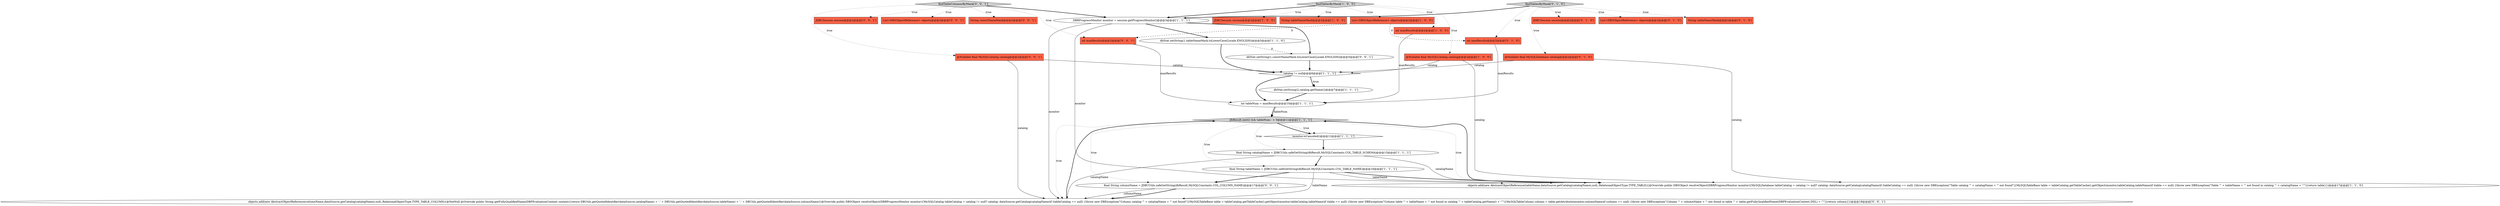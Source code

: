 digraph {
26 [style = filled, label = "JDBCSession session@@@2@@@['0', '0', '1']", fillcolor = tomato, shape = box image = "AAA0AAABBB3BBB"];
9 [style = filled, label = "final String tableName = JDBCUtils.safeGetString(dbResult,MySQLConstants.COL_TABLE_NAME)@@@16@@@['1', '1', '1']", fillcolor = white, shape = ellipse image = "AAA0AAABBB1BBB"];
23 [style = filled, label = "findTableColumnsByMask['0', '0', '1']", fillcolor = lightgray, shape = diamond image = "AAA0AAABBB3BBB"];
6 [style = filled, label = "final String catalogName = JDBCUtils.safeGetString(dbResult,MySQLConstants.COL_TABLE_SCHEMA)@@@15@@@['1', '1', '1']", fillcolor = white, shape = ellipse image = "AAA0AAABBB1BBB"];
11 [style = filled, label = "List<DBSObjectReference> objects@@@2@@@['1', '0', '0']", fillcolor = tomato, shape = box image = "AAA1AAABBB1BBB"];
22 [style = filled, label = "final String columnName = JDBCUtils.safeGetString(dbResult,MySQLConstants.COL_COLUMN_NAME)@@@17@@@['0', '0', '1']", fillcolor = white, shape = ellipse image = "AAA0AAABBB3BBB"];
21 [style = filled, label = "int maxResults@@@2@@@['0', '1', '0']", fillcolor = tomato, shape = box image = "AAA1AAABBB2BBB"];
2 [style = filled, label = "@Nullable final MySQLCatalog catalog@@@2@@@['1', '0', '0']", fillcolor = tomato, shape = box image = "AAA0AAABBB1BBB"];
20 [style = filled, label = "JDBCSession session@@@2@@@['0', '1', '0']", fillcolor = tomato, shape = box image = "AAA0AAABBB2BBB"];
19 [style = filled, label = "@Nullable final MySQLDatabase catalog@@@2@@@['0', '1', '0']", fillcolor = tomato, shape = box image = "AAA0AAABBB2BBB"];
16 [style = filled, label = "List<DBSObjectReference> objects@@@2@@@['0', '1', '0']", fillcolor = tomato, shape = box image = "AAA0AAABBB2BBB"];
5 [style = filled, label = "dbResult.next() && tableNum-- > 0@@@11@@@['1', '1', '1']", fillcolor = lightgray, shape = diamond image = "AAA0AAABBB1BBB"];
28 [style = filled, label = "int maxResults@@@2@@@['0', '0', '1']", fillcolor = tomato, shape = box image = "AAA0AAABBB3BBB"];
12 [style = filled, label = "DBRProgressMonitor monitor = session.getProgressMonitor()@@@3@@@['1', '1', '1']", fillcolor = white, shape = ellipse image = "AAA0AAABBB1BBB"];
25 [style = filled, label = "List<DBSObjectReference> objects@@@2@@@['0', '0', '1']", fillcolor = tomato, shape = box image = "AAA0AAABBB3BBB"];
13 [style = filled, label = "dbStat.setString(2,catalog.getName())@@@7@@@['1', '1', '1']", fillcolor = white, shape = ellipse image = "AAA0AAABBB1BBB"];
10 [style = filled, label = "findTablesByMask['1', '0', '0']", fillcolor = lightgray, shape = diamond image = "AAA0AAABBB1BBB"];
7 [style = filled, label = "JDBCSession session@@@2@@@['1', '0', '0']", fillcolor = tomato, shape = box image = "AAA0AAABBB1BBB"];
30 [style = filled, label = "dbStat.setString(1,constrNameMask.toLowerCase(Locale.ENGLISH))@@@5@@@['0', '0', '1']", fillcolor = white, shape = ellipse image = "AAA0AAABBB3BBB"];
27 [style = filled, label = "String constrNameMask@@@2@@@['0', '0', '1']", fillcolor = tomato, shape = box image = "AAA0AAABBB3BBB"];
18 [style = filled, label = "findTablesByMask['0', '1', '0']", fillcolor = lightgray, shape = diamond image = "AAA0AAABBB2BBB"];
1 [style = filled, label = "catalog != null@@@6@@@['1', '1', '1']", fillcolor = white, shape = diamond image = "AAA0AAABBB1BBB"];
17 [style = filled, label = "String tableNameMask@@@2@@@['0', '1', '0']", fillcolor = tomato, shape = box image = "AAA0AAABBB2BBB"];
29 [style = filled, label = "objects.add(new AbstractObjectReference(columnName,dataSource.getCatalog(catalogName),null,,RelationalObjectType.TYPE_TABLE_COLUMN){@NotNull @Override public String getFullyQualifiedName(DBPEvaluationContext context){return DBUtils.getQuotedIdentifier(dataSource,catalogName) + '.' + DBUtils.getQuotedIdentifier(dataSource,tableName) + '.' + DBUtils.getQuotedIdentifier(dataSource,columnName)}@Override public DBSObject resolveObject(DBRProgressMonitor monitor){MySQLCatalog tableCatalog = catalog != null? catalog: dataSource.getCatalog(catalogName)if (tableCatalog == null) {throw new DBException(\"Column catalog '\" + catalogName + \"' not found\")}MySQLTableBase table = tableCatalog.getTableCache().getObject(monitor,tableCatalog,tableName)if (table == null) {throw new DBException(\"Column table '\" + tableName + \"' not found in catalog '\" + tableCatalog.getName() + \"'\")}MySQLTableColumn column = table.getAttribute(monitor,columnName)if (column == null) {throw new DBException(\"Column '\" + columnName + \"' not found in table '\" + table.getFullyQualifiedName(DBPEvaluationContext.DDL) + \"'\")}return column}})@@@18@@@['0', '0', '1']", fillcolor = white, shape = ellipse image = "AAA0AAABBB3BBB"];
3 [style = filled, label = "int maxResults@@@2@@@['1', '0', '0']", fillcolor = tomato, shape = box image = "AAA0AAABBB1BBB"];
0 [style = filled, label = "String tableNameMask@@@2@@@['1', '0', '0']", fillcolor = tomato, shape = box image = "AAA0AAABBB1BBB"];
4 [style = filled, label = "dbStat.setString(1,tableNameMask.toLowerCase(Locale.ENGLISH))@@@5@@@['1', '1', '0']", fillcolor = white, shape = ellipse image = "AAA0AAABBB1BBB"];
24 [style = filled, label = "@Nullable final MySQLCatalog catalog@@@2@@@['0', '0', '1']", fillcolor = tomato, shape = box image = "AAA0AAABBB3BBB"];
14 [style = filled, label = "monitor.isCanceled()@@@12@@@['1', '1', '1']", fillcolor = white, shape = diamond image = "AAA0AAABBB1BBB"];
15 [style = filled, label = "objects.add(new AbstractObjectReference(tableName,dataSource.getCatalog(catalogName),null,,RelationalObjectType.TYPE_TABLE){@Override public DBSObject resolveObject(DBRProgressMonitor monitor){MySQLDatabase tableCatalog = catalog != null? catalog: dataSource.getCatalog(catalogName)if (tableCatalog == null) {throw new DBException(\"Table catalog '\" + catalogName + \"' not found\")}MySQLTableBase table = tableCatalog.getTableCache().getObject(monitor,tableCatalog,tableName)if (table == null) {throw new DBException(\"Table '\" + tableName + \"' not found in catalog '\" + catalogName + \"'\")}return table}})@@@17@@@['1', '1', '0']", fillcolor = white, shape = ellipse image = "AAA0AAABBB1BBB"];
8 [style = filled, label = "int tableNum = maxResults@@@10@@@['1', '1', '1']", fillcolor = white, shape = ellipse image = "AAA0AAABBB1BBB"];
9->22 [style = bold, label=""];
5->14 [style = dotted, label="true"];
29->5 [style = bold, label=""];
2->15 [style = solid, label="catalog"];
1->8 [style = bold, label=""];
3->8 [style = solid, label="maxResults"];
30->1 [style = bold, label=""];
22->29 [style = solid, label="columnName"];
18->16 [style = dotted, label="true"];
23->28 [style = dotted, label="true"];
18->19 [style = dotted, label="true"];
18->21 [style = dotted, label="true"];
18->12 [style = bold, label=""];
22->29 [style = bold, label=""];
5->6 [style = dotted, label="true"];
10->3 [style = dotted, label="true"];
4->30 [style = dashed, label="0"];
19->1 [style = solid, label="catalog"];
9->29 [style = solid, label="tableName"];
12->30 [style = bold, label=""];
2->1 [style = solid, label="catalog"];
5->14 [style = bold, label=""];
18->20 [style = dotted, label="true"];
12->29 [style = solid, label="monitor"];
5->15 [style = dotted, label="true"];
1->13 [style = bold, label=""];
15->5 [style = bold, label=""];
1->13 [style = dotted, label="true"];
11->28 [style = dashed, label="0"];
28->8 [style = solid, label="maxResults"];
24->29 [style = solid, label="catalog"];
23->26 [style = dotted, label="true"];
8->5 [style = bold, label=""];
12->15 [style = solid, label="monitor"];
12->4 [style = bold, label=""];
10->2 [style = dotted, label="true"];
10->11 [style = dotted, label="true"];
10->12 [style = bold, label=""];
9->15 [style = bold, label=""];
6->29 [style = solid, label="catalogName"];
5->22 [style = dotted, label="true"];
9->15 [style = solid, label="tableName"];
23->27 [style = dotted, label="true"];
6->15 [style = solid, label="catalogName"];
19->15 [style = solid, label="catalog"];
5->9 [style = dotted, label="true"];
10->7 [style = dotted, label="true"];
10->0 [style = dotted, label="true"];
23->12 [style = bold, label=""];
4->1 [style = bold, label=""];
18->17 [style = dotted, label="true"];
8->5 [style = solid, label="tableNum"];
5->29 [style = dotted, label="true"];
13->8 [style = bold, label=""];
6->9 [style = bold, label=""];
23->24 [style = dotted, label="true"];
21->8 [style = solid, label="maxResults"];
14->6 [style = bold, label=""];
23->25 [style = dotted, label="true"];
24->1 [style = solid, label="catalog"];
11->21 [style = dashed, label="0"];
}

